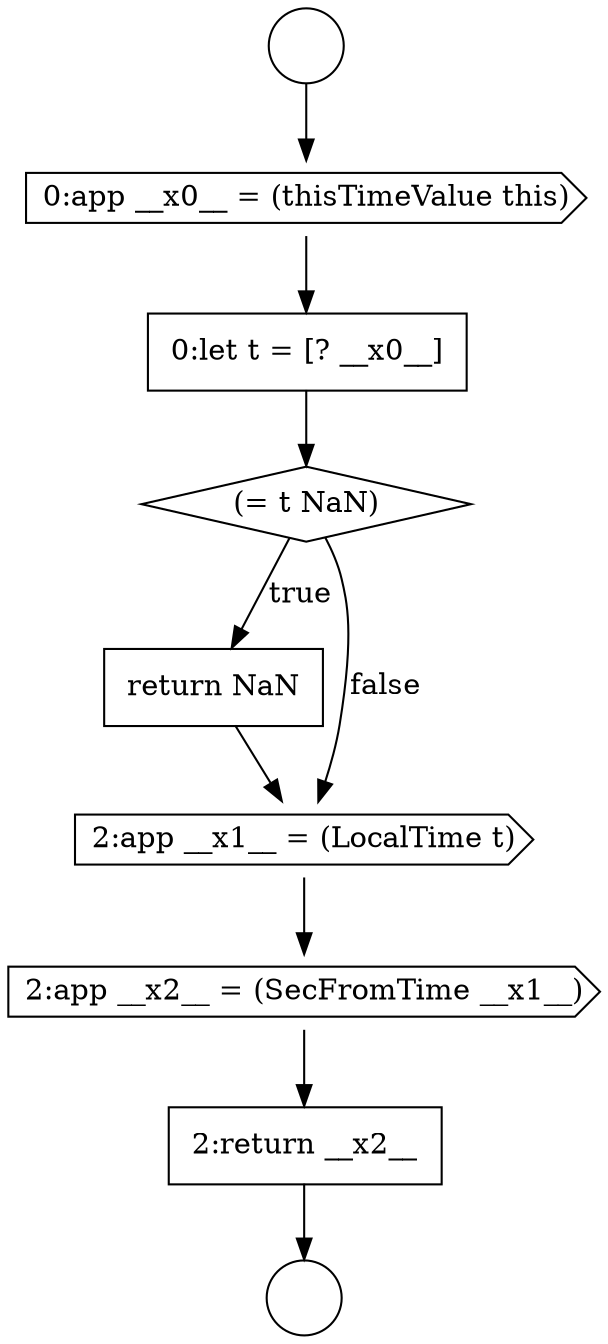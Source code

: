 digraph {
  node11303 [shape=none, margin=0, label=<<font color="black">
    <table border="0" cellborder="1" cellspacing="0" cellpadding="10">
      <tr><td align="left">2:return __x2__</td></tr>
    </table>
  </font>> color="black" fillcolor="white" style=filled]
  node11299 [shape=diamond, label=<<font color="black">(= t NaN)</font>> color="black" fillcolor="white" style=filled]
  node11300 [shape=none, margin=0, label=<<font color="black">
    <table border="0" cellborder="1" cellspacing="0" cellpadding="10">
      <tr><td align="left">return NaN</td></tr>
    </table>
  </font>> color="black" fillcolor="white" style=filled]
  node11296 [shape=circle label=" " color="black" fillcolor="white" style=filled]
  node11301 [shape=cds, label=<<font color="black">2:app __x1__ = (LocalTime t)</font>> color="black" fillcolor="white" style=filled]
  node11302 [shape=cds, label=<<font color="black">2:app __x2__ = (SecFromTime __x1__)</font>> color="black" fillcolor="white" style=filled]
  node11298 [shape=none, margin=0, label=<<font color="black">
    <table border="0" cellborder="1" cellspacing="0" cellpadding="10">
      <tr><td align="left">0:let t = [? __x0__]</td></tr>
    </table>
  </font>> color="black" fillcolor="white" style=filled]
  node11295 [shape=circle label=" " color="black" fillcolor="white" style=filled]
  node11297 [shape=cds, label=<<font color="black">0:app __x0__ = (thisTimeValue this)</font>> color="black" fillcolor="white" style=filled]
  node11297 -> node11298 [ color="black"]
  node11300 -> node11301 [ color="black"]
  node11299 -> node11300 [label=<<font color="black">true</font>> color="black"]
  node11299 -> node11301 [label=<<font color="black">false</font>> color="black"]
  node11303 -> node11296 [ color="black"]
  node11302 -> node11303 [ color="black"]
  node11301 -> node11302 [ color="black"]
  node11298 -> node11299 [ color="black"]
  node11295 -> node11297 [ color="black"]
}
